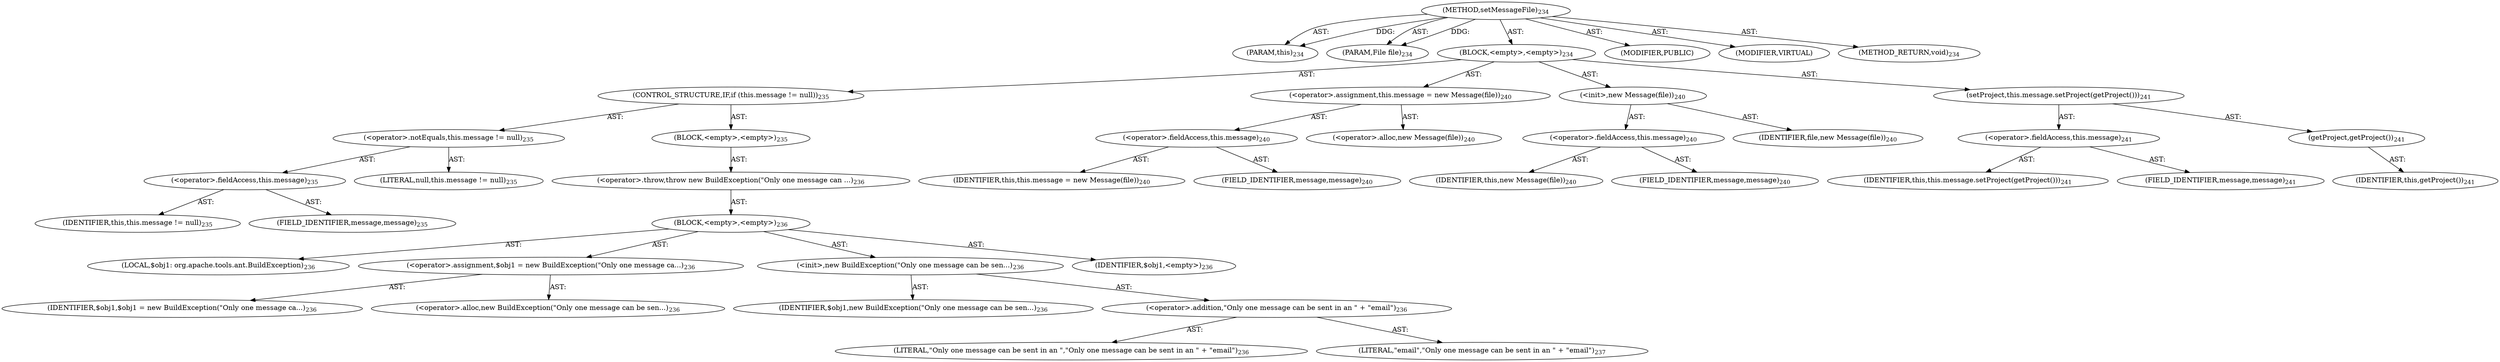 digraph "setMessageFile" {  
"111669149706" [label = <(METHOD,setMessageFile)<SUB>234</SUB>> ]
"115964117000" [label = <(PARAM,this)<SUB>234</SUB>> ]
"115964117022" [label = <(PARAM,File file)<SUB>234</SUB>> ]
"25769803788" [label = <(BLOCK,&lt;empty&gt;,&lt;empty&gt;)<SUB>234</SUB>> ]
"47244640257" [label = <(CONTROL_STRUCTURE,IF,if (this.message != null))<SUB>235</SUB>> ]
"30064771107" [label = <(&lt;operator&gt;.notEquals,this.message != null)<SUB>235</SUB>> ]
"30064771108" [label = <(&lt;operator&gt;.fieldAccess,this.message)<SUB>235</SUB>> ]
"68719476747" [label = <(IDENTIFIER,this,this.message != null)<SUB>235</SUB>> ]
"55834574863" [label = <(FIELD_IDENTIFIER,message,message)<SUB>235</SUB>> ]
"90194313219" [label = <(LITERAL,null,this.message != null)<SUB>235</SUB>> ]
"25769803789" [label = <(BLOCK,&lt;empty&gt;,&lt;empty&gt;)<SUB>235</SUB>> ]
"30064771109" [label = <(&lt;operator&gt;.throw,throw new BuildException(&quot;Only one message can ...)<SUB>236</SUB>> ]
"25769803790" [label = <(BLOCK,&lt;empty&gt;,&lt;empty&gt;)<SUB>236</SUB>> ]
"94489280513" [label = <(LOCAL,$obj1: org.apache.tools.ant.BuildException)<SUB>236</SUB>> ]
"30064771110" [label = <(&lt;operator&gt;.assignment,$obj1 = new BuildException(&quot;Only one message ca...)<SUB>236</SUB>> ]
"68719476793" [label = <(IDENTIFIER,$obj1,$obj1 = new BuildException(&quot;Only one message ca...)<SUB>236</SUB>> ]
"30064771111" [label = <(&lt;operator&gt;.alloc,new BuildException(&quot;Only one message can be sen...)<SUB>236</SUB>> ]
"30064771112" [label = <(&lt;init&gt;,new BuildException(&quot;Only one message can be sen...)<SUB>236</SUB>> ]
"68719476794" [label = <(IDENTIFIER,$obj1,new BuildException(&quot;Only one message can be sen...)<SUB>236</SUB>> ]
"30064771113" [label = <(&lt;operator&gt;.addition,&quot;Only one message can be sent in an &quot; + &quot;email&quot;)<SUB>236</SUB>> ]
"90194313220" [label = <(LITERAL,&quot;Only one message can be sent in an &quot;,&quot;Only one message can be sent in an &quot; + &quot;email&quot;)<SUB>236</SUB>> ]
"90194313221" [label = <(LITERAL,&quot;email&quot;,&quot;Only one message can be sent in an &quot; + &quot;email&quot;)<SUB>237</SUB>> ]
"68719476795" [label = <(IDENTIFIER,$obj1,&lt;empty&gt;)<SUB>236</SUB>> ]
"30064771114" [label = <(&lt;operator&gt;.assignment,this.message = new Message(file))<SUB>240</SUB>> ]
"30064771115" [label = <(&lt;operator&gt;.fieldAccess,this.message)<SUB>240</SUB>> ]
"68719476748" [label = <(IDENTIFIER,this,this.message = new Message(file))<SUB>240</SUB>> ]
"55834574864" [label = <(FIELD_IDENTIFIER,message,message)<SUB>240</SUB>> ]
"30064771116" [label = <(&lt;operator&gt;.alloc,new Message(file))<SUB>240</SUB>> ]
"30064771117" [label = <(&lt;init&gt;,new Message(file))<SUB>240</SUB>> ]
"30064771118" [label = <(&lt;operator&gt;.fieldAccess,this.message)<SUB>240</SUB>> ]
"68719476796" [label = <(IDENTIFIER,this,new Message(file))<SUB>240</SUB>> ]
"55834574865" [label = <(FIELD_IDENTIFIER,message,message)<SUB>240</SUB>> ]
"68719476797" [label = <(IDENTIFIER,file,new Message(file))<SUB>240</SUB>> ]
"30064771119" [label = <(setProject,this.message.setProject(getProject()))<SUB>241</SUB>> ]
"30064771120" [label = <(&lt;operator&gt;.fieldAccess,this.message)<SUB>241</SUB>> ]
"68719476750" [label = <(IDENTIFIER,this,this.message.setProject(getProject()))<SUB>241</SUB>> ]
"55834574866" [label = <(FIELD_IDENTIFIER,message,message)<SUB>241</SUB>> ]
"30064771121" [label = <(getProject,getProject())<SUB>241</SUB>> ]
"68719476749" [label = <(IDENTIFIER,this,getProject())<SUB>241</SUB>> ]
"133143986224" [label = <(MODIFIER,PUBLIC)> ]
"133143986225" [label = <(MODIFIER,VIRTUAL)> ]
"128849018890" [label = <(METHOD_RETURN,void)<SUB>234</SUB>> ]
  "111669149706" -> "115964117000"  [ label = "AST: "] 
  "111669149706" -> "115964117022"  [ label = "AST: "] 
  "111669149706" -> "25769803788"  [ label = "AST: "] 
  "111669149706" -> "133143986224"  [ label = "AST: "] 
  "111669149706" -> "133143986225"  [ label = "AST: "] 
  "111669149706" -> "128849018890"  [ label = "AST: "] 
  "25769803788" -> "47244640257"  [ label = "AST: "] 
  "25769803788" -> "30064771114"  [ label = "AST: "] 
  "25769803788" -> "30064771117"  [ label = "AST: "] 
  "25769803788" -> "30064771119"  [ label = "AST: "] 
  "47244640257" -> "30064771107"  [ label = "AST: "] 
  "47244640257" -> "25769803789"  [ label = "AST: "] 
  "30064771107" -> "30064771108"  [ label = "AST: "] 
  "30064771107" -> "90194313219"  [ label = "AST: "] 
  "30064771108" -> "68719476747"  [ label = "AST: "] 
  "30064771108" -> "55834574863"  [ label = "AST: "] 
  "25769803789" -> "30064771109"  [ label = "AST: "] 
  "30064771109" -> "25769803790"  [ label = "AST: "] 
  "25769803790" -> "94489280513"  [ label = "AST: "] 
  "25769803790" -> "30064771110"  [ label = "AST: "] 
  "25769803790" -> "30064771112"  [ label = "AST: "] 
  "25769803790" -> "68719476795"  [ label = "AST: "] 
  "30064771110" -> "68719476793"  [ label = "AST: "] 
  "30064771110" -> "30064771111"  [ label = "AST: "] 
  "30064771112" -> "68719476794"  [ label = "AST: "] 
  "30064771112" -> "30064771113"  [ label = "AST: "] 
  "30064771113" -> "90194313220"  [ label = "AST: "] 
  "30064771113" -> "90194313221"  [ label = "AST: "] 
  "30064771114" -> "30064771115"  [ label = "AST: "] 
  "30064771114" -> "30064771116"  [ label = "AST: "] 
  "30064771115" -> "68719476748"  [ label = "AST: "] 
  "30064771115" -> "55834574864"  [ label = "AST: "] 
  "30064771117" -> "30064771118"  [ label = "AST: "] 
  "30064771117" -> "68719476797"  [ label = "AST: "] 
  "30064771118" -> "68719476796"  [ label = "AST: "] 
  "30064771118" -> "55834574865"  [ label = "AST: "] 
  "30064771119" -> "30064771120"  [ label = "AST: "] 
  "30064771119" -> "30064771121"  [ label = "AST: "] 
  "30064771120" -> "68719476750"  [ label = "AST: "] 
  "30064771120" -> "55834574866"  [ label = "AST: "] 
  "30064771121" -> "68719476749"  [ label = "AST: "] 
  "111669149706" -> "115964117000"  [ label = "DDG: "] 
  "111669149706" -> "115964117022"  [ label = "DDG: "] 
}

